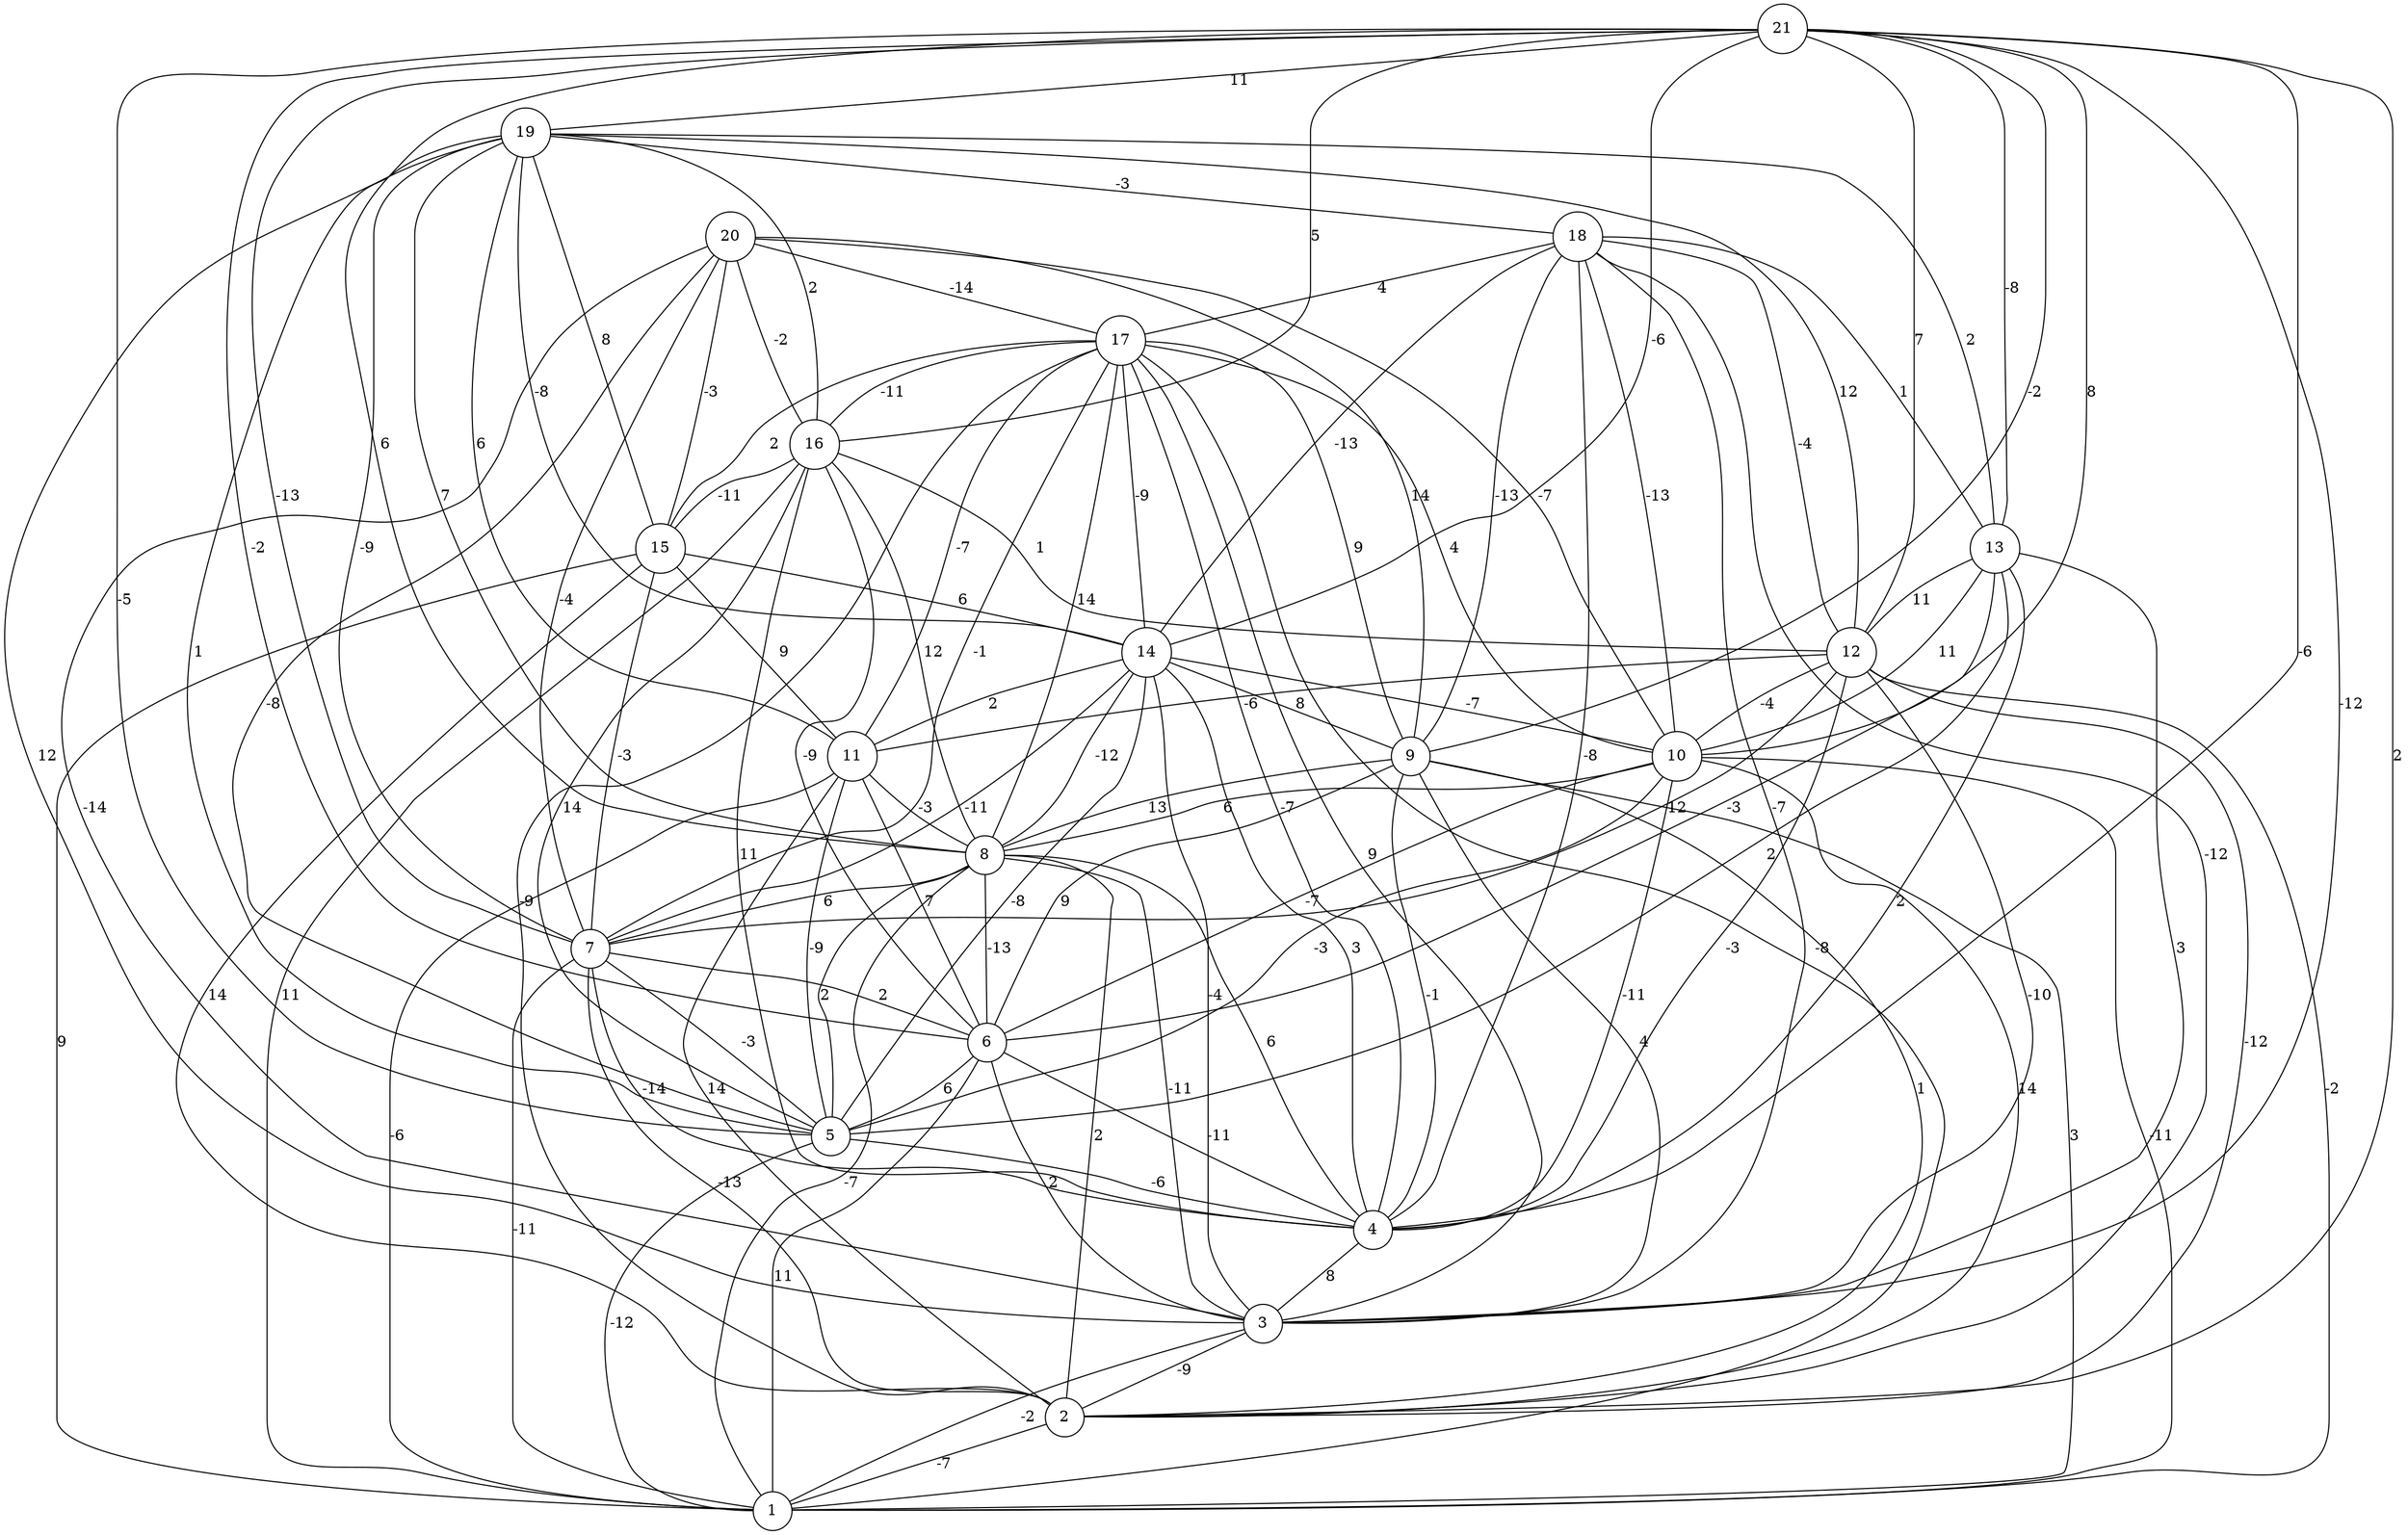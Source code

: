 graph { 
	 fontname="Helvetica,Arial,sans-serif" 
	 node [shape = circle]; 
	 21 -- 2 [label = "2"];
	 21 -- 3 [label = "-12"];
	 21 -- 4 [label = "-6"];
	 21 -- 5 [label = "-5"];
	 21 -- 6 [label = "-2"];
	 21 -- 7 [label = "-13"];
	 21 -- 8 [label = "6"];
	 21 -- 9 [label = "-2"];
	 21 -- 10 [label = "8"];
	 21 -- 12 [label = "7"];
	 21 -- 13 [label = "-8"];
	 21 -- 14 [label = "-6"];
	 21 -- 16 [label = "5"];
	 21 -- 19 [label = "11"];
	 20 -- 3 [label = "-14"];
	 20 -- 5 [label = "-8"];
	 20 -- 7 [label = "-4"];
	 20 -- 9 [label = "14"];
	 20 -- 10 [label = "-7"];
	 20 -- 15 [label = "-3"];
	 20 -- 16 [label = "-2"];
	 20 -- 17 [label = "-14"];
	 19 -- 3 [label = "12"];
	 19 -- 5 [label = "1"];
	 19 -- 7 [label = "-9"];
	 19 -- 8 [label = "7"];
	 19 -- 11 [label = "6"];
	 19 -- 12 [label = "12"];
	 19 -- 13 [label = "2"];
	 19 -- 14 [label = "-8"];
	 19 -- 15 [label = "8"];
	 19 -- 16 [label = "2"];
	 19 -- 18 [label = "-3"];
	 18 -- 2 [label = "-12"];
	 18 -- 3 [label = "-7"];
	 18 -- 4 [label = "-8"];
	 18 -- 9 [label = "-13"];
	 18 -- 10 [label = "-13"];
	 18 -- 12 [label = "-4"];
	 18 -- 13 [label = "1"];
	 18 -- 14 [label = "-13"];
	 18 -- 17 [label = "4"];
	 17 -- 1 [label = "-8"];
	 17 -- 2 [label = "-9"];
	 17 -- 3 [label = "9"];
	 17 -- 4 [label = "-7"];
	 17 -- 7 [label = "-1"];
	 17 -- 8 [label = "14"];
	 17 -- 9 [label = "9"];
	 17 -- 10 [label = "4"];
	 17 -- 11 [label = "-7"];
	 17 -- 14 [label = "-9"];
	 17 -- 15 [label = "2"];
	 17 -- 16 [label = "-11"];
	 16 -- 1 [label = "11"];
	 16 -- 4 [label = "11"];
	 16 -- 5 [label = "14"];
	 16 -- 6 [label = "-9"];
	 16 -- 8 [label = "12"];
	 16 -- 12 [label = "1"];
	 16 -- 15 [label = "-11"];
	 15 -- 1 [label = "9"];
	 15 -- 2 [label = "14"];
	 15 -- 7 [label = "-3"];
	 15 -- 11 [label = "9"];
	 15 -- 14 [label = "6"];
	 14 -- 3 [label = "-4"];
	 14 -- 4 [label = "3"];
	 14 -- 5 [label = "-8"];
	 14 -- 7 [label = "-11"];
	 14 -- 8 [label = "-12"];
	 14 -- 9 [label = "8"];
	 14 -- 10 [label = "-7"];
	 14 -- 11 [label = "2"];
	 13 -- 3 [label = "3"];
	 13 -- 4 [label = "2"];
	 13 -- 5 [label = "2"];
	 13 -- 6 [label = "-3"];
	 13 -- 10 [label = "11"];
	 13 -- 12 [label = "11"];
	 12 -- 1 [label = "-2"];
	 12 -- 2 [label = "-12"];
	 12 -- 3 [label = "-10"];
	 12 -- 4 [label = "-3"];
	 12 -- 7 [label = "12"];
	 12 -- 10 [label = "-4"];
	 12 -- 11 [label = "-6"];
	 11 -- 1 [label = "-6"];
	 11 -- 2 [label = "14"];
	 11 -- 5 [label = "-9"];
	 11 -- 6 [label = "7"];
	 11 -- 8 [label = "-3"];
	 10 -- 1 [label = "-11"];
	 10 -- 2 [label = "14"];
	 10 -- 4 [label = "-11"];
	 10 -- 5 [label = "-3"];
	 10 -- 6 [label = "-7"];
	 10 -- 8 [label = "6"];
	 9 -- 1 [label = "3"];
	 9 -- 2 [label = "1"];
	 9 -- 3 [label = "4"];
	 9 -- 4 [label = "-1"];
	 9 -- 6 [label = "9"];
	 9 -- 8 [label = "13"];
	 8 -- 1 [label = "-7"];
	 8 -- 2 [label = "2"];
	 8 -- 3 [label = "-11"];
	 8 -- 4 [label = "6"];
	 8 -- 5 [label = "2"];
	 8 -- 6 [label = "-13"];
	 8 -- 7 [label = "6"];
	 7 -- 1 [label = "-11"];
	 7 -- 2 [label = "-13"];
	 7 -- 4 [label = "-14"];
	 7 -- 5 [label = "-3"];
	 7 -- 6 [label = "2"];
	 6 -- 1 [label = "11"];
	 6 -- 3 [label = "2"];
	 6 -- 4 [label = "-11"];
	 6 -- 5 [label = "6"];
	 5 -- 1 [label = "-12"];
	 5 -- 4 [label = "-6"];
	 4 -- 3 [label = "8"];
	 3 -- 1 [label = "-2"];
	 3 -- 2 [label = "-9"];
	 2 -- 1 [label = "-7"];
	 1;
	 2;
	 3;
	 4;
	 5;
	 6;
	 7;
	 8;
	 9;
	 10;
	 11;
	 12;
	 13;
	 14;
	 15;
	 16;
	 17;
	 18;
	 19;
	 20;
	 21;
}
